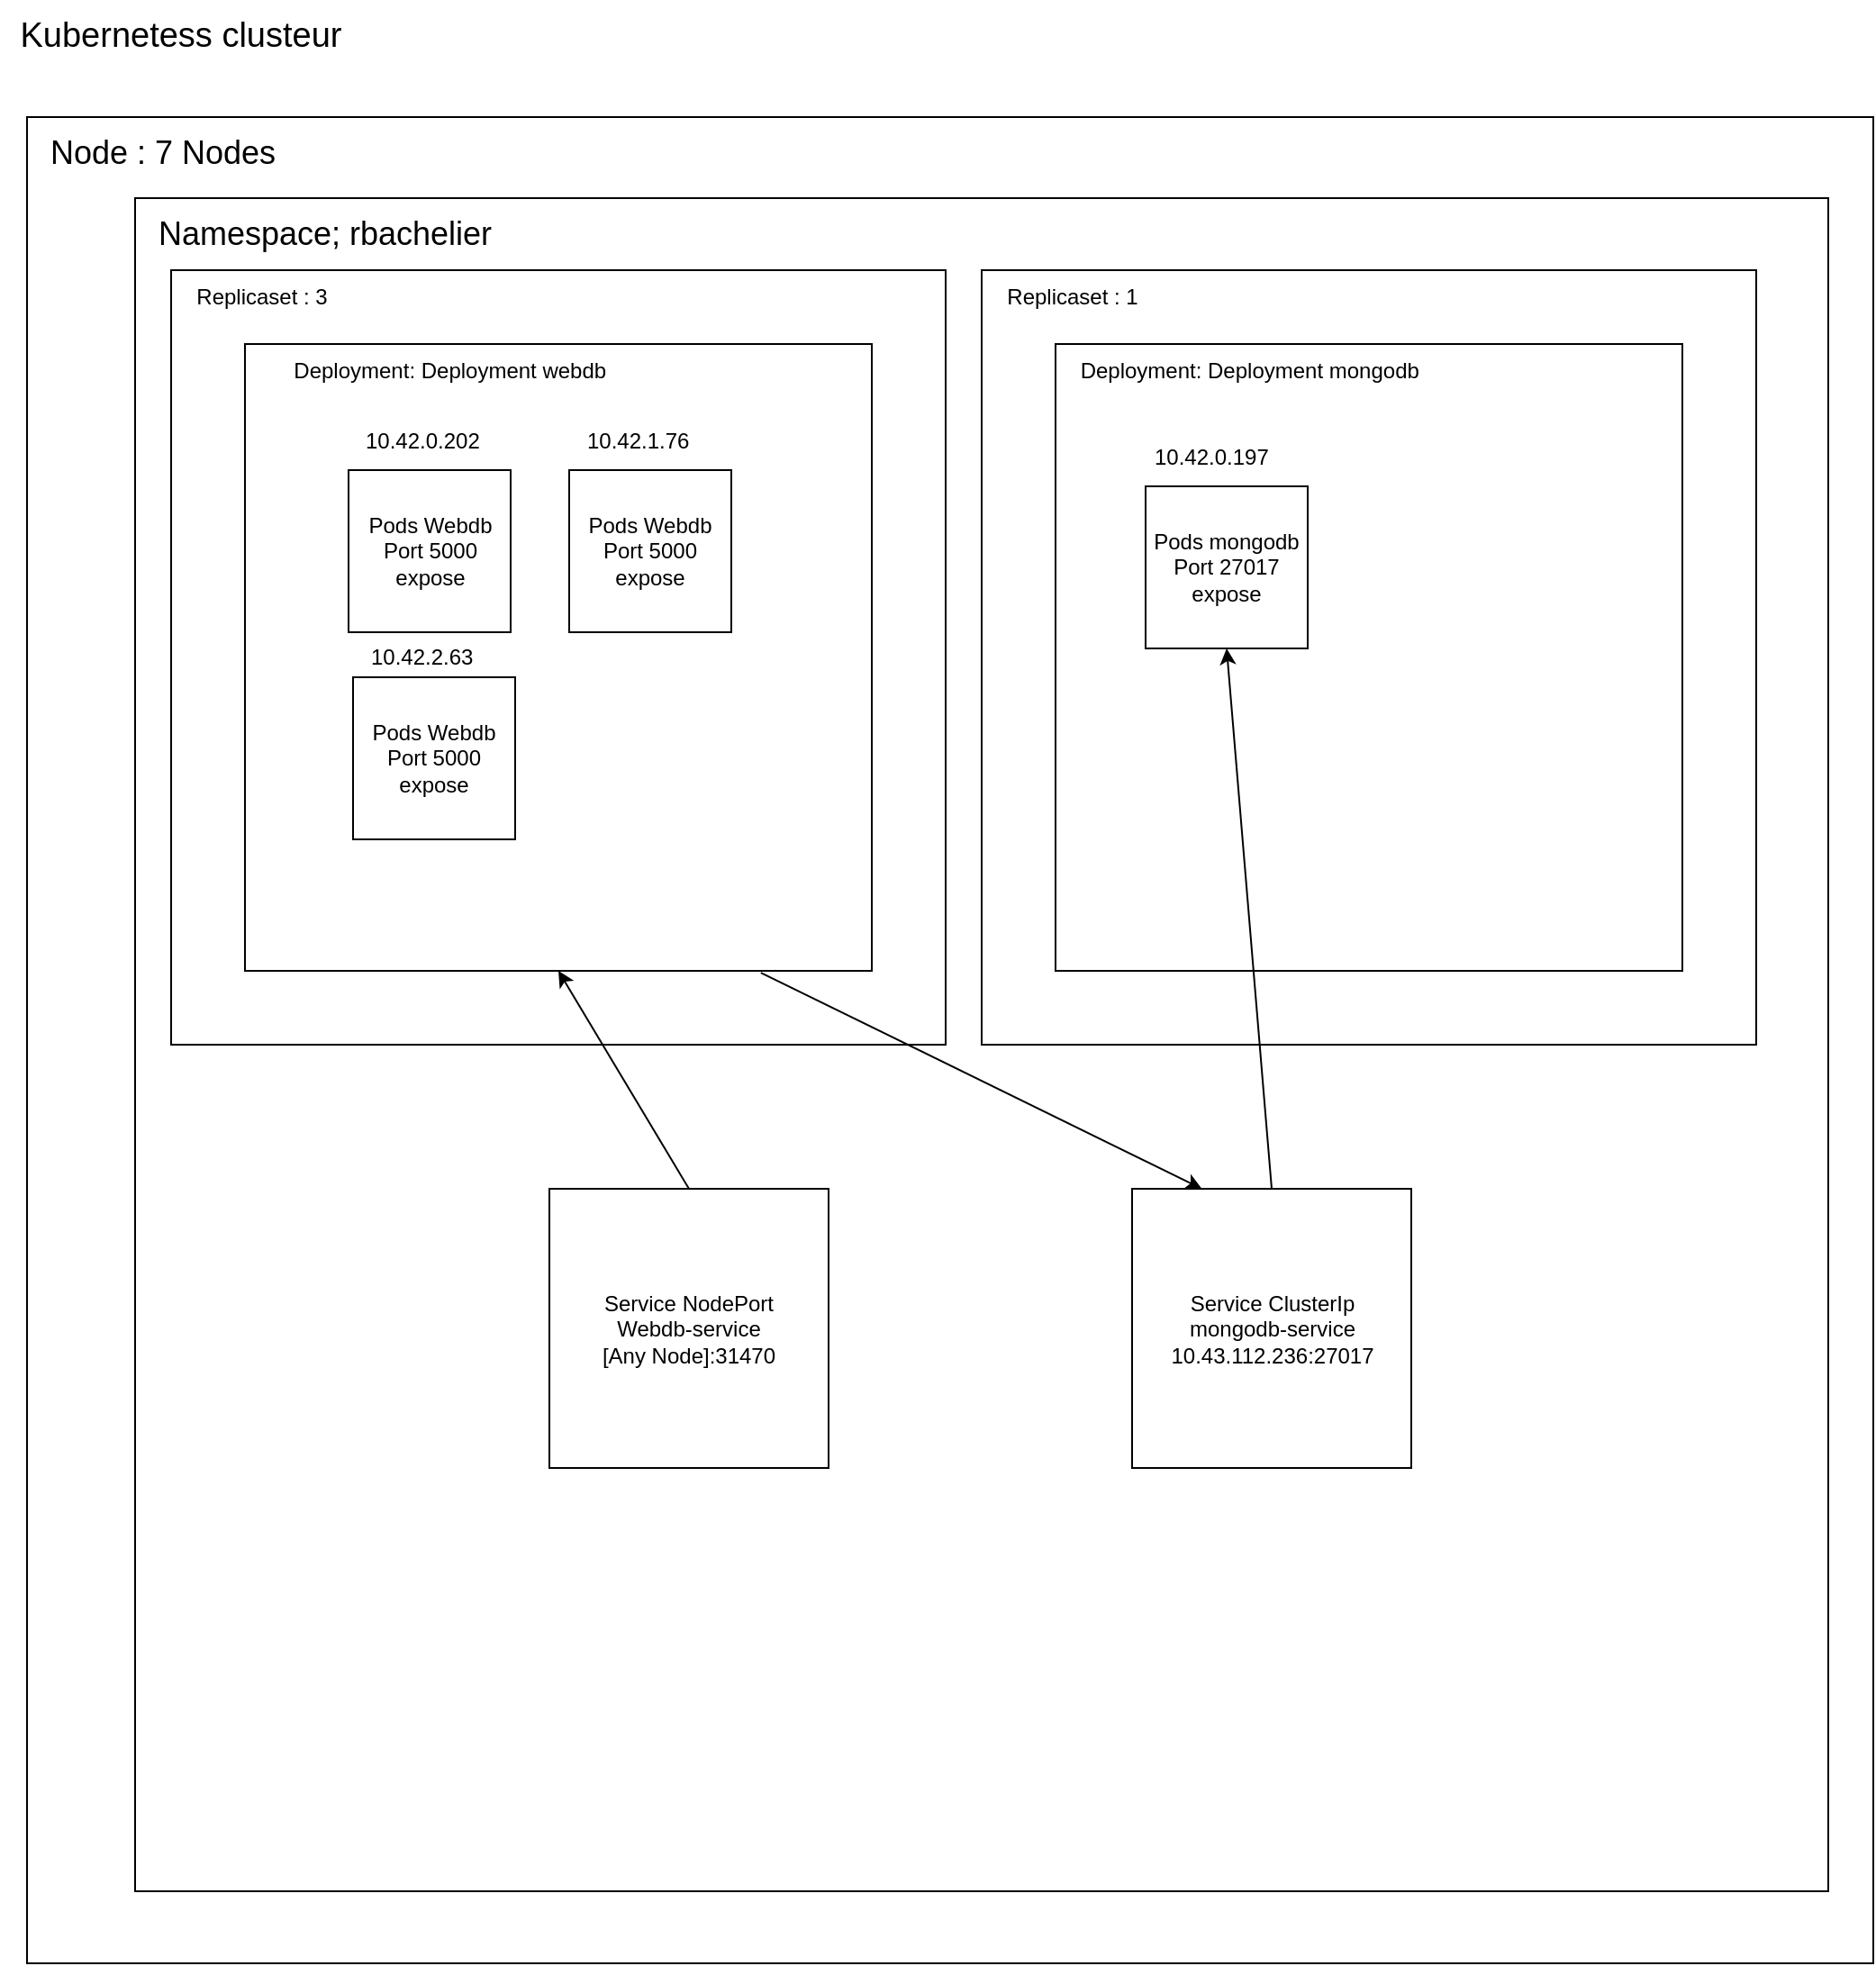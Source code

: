 <mxfile version="26.0.10">
  <diagram name="Page-1" id="egtqB6_A-rVfAl6xzuDo">
    <mxGraphModel dx="1127" dy="1060" grid="1" gridSize="10" guides="1" tooltips="1" connect="1" arrows="1" fold="1" page="1" pageScale="1" pageWidth="827" pageHeight="1169" math="0" shadow="0">
      <root>
        <mxCell id="0" />
        <mxCell id="1" parent="0" />
        <mxCell id="N2zcTXtOys0kNxSALDwQ-2" value="&lt;font style=&quot;font-size: 19px;&quot;&gt;Kubernetess clusteur&lt;br&gt;&lt;/font&gt;" style="text;html=1;align=center;verticalAlign=middle;resizable=0;points=[];autosize=1;strokeColor=none;fillColor=none;strokeWidth=3;" parent="1" vertex="1">
          <mxGeometry x="1535" y="240" width="200" height="40" as="geometry" />
        </mxCell>
        <mxCell id="N2zcTXtOys0kNxSALDwQ-70" value="" style="whiteSpace=wrap;html=1;aspect=fixed;" parent="1" vertex="1">
          <mxGeometry x="1550" y="305" width="1025" height="1025" as="geometry" />
        </mxCell>
        <mxCell id="N2zcTXtOys0kNxSALDwQ-71" value="&lt;font style=&quot;font-size: 18px;&quot;&gt;Node : 7 Nodes&lt;br&gt;&lt;/font&gt;" style="text;html=1;align=center;verticalAlign=middle;resizable=0;points=[];autosize=1;strokeColor=none;fillColor=none;strokeWidth=3;" parent="1" vertex="1">
          <mxGeometry x="1550" y="305" width="150" height="40" as="geometry" />
        </mxCell>
        <mxCell id="N2zcTXtOys0kNxSALDwQ-72" value="" style="whiteSpace=wrap;html=1;aspect=fixed;" parent="1" vertex="1">
          <mxGeometry x="1610" y="350" width="940" height="940" as="geometry" />
        </mxCell>
        <mxCell id="N2zcTXtOys0kNxSALDwQ-73" value="&lt;font style=&quot;font-size: 18px;&quot;&gt;Namespace; rbachelier&lt;/font&gt;" style="text;html=1;align=center;verticalAlign=middle;resizable=0;points=[];autosize=1;strokeColor=none;fillColor=none;strokeWidth=3;" parent="1" vertex="1">
          <mxGeometry x="1610" y="350" width="210" height="40" as="geometry" />
        </mxCell>
        <mxCell id="N2zcTXtOys0kNxSALDwQ-74" value="" style="whiteSpace=wrap;html=1;aspect=fixed;" parent="1" vertex="1">
          <mxGeometry x="1630" y="390" width="430" height="430" as="geometry" />
        </mxCell>
        <mxCell id="N2zcTXtOys0kNxSALDwQ-75" value="" style="whiteSpace=wrap;html=1;aspect=fixed;" parent="1" vertex="1">
          <mxGeometry x="1671" y="431" width="348" height="348" as="geometry" />
        </mxCell>
        <mxCell id="N2zcTXtOys0kNxSALDwQ-76" value="Deployment: Deployment webdb&lt;span style=&quot;white-space: pre;&quot;&gt;&#x9;&lt;/span&gt; " style="text;html=1;align=center;verticalAlign=middle;resizable=0;points=[];autosize=1;strokeColor=none;fillColor=none;strokeWidth=3;" parent="1" vertex="1">
          <mxGeometry x="1686" y="431" width="210" height="30" as="geometry" />
        </mxCell>
        <mxCell id="N2zcTXtOys0kNxSALDwQ-77" value="&lt;div&gt;Pods Webdb&lt;/div&gt;&lt;div&gt;Port 5000 expose&lt;br&gt;&lt;/div&gt;" style="whiteSpace=wrap;html=1;aspect=fixed;" parent="1" vertex="1">
          <mxGeometry x="1728.5" y="501" width="90" height="90" as="geometry" />
        </mxCell>
        <mxCell id="N2zcTXtOys0kNxSALDwQ-78" value="&lt;div&gt;Pods Webdb&lt;/div&gt;&lt;div&gt;Port 5000 expose&lt;br&gt;&lt;/div&gt;" style="whiteSpace=wrap;html=1;aspect=fixed;" parent="1" vertex="1">
          <mxGeometry x="1851" y="501" width="90" height="90" as="geometry" />
        </mxCell>
        <mxCell id="N2zcTXtOys0kNxSALDwQ-79" value="&lt;div&gt;Pods Webdb&lt;/div&gt;&lt;div&gt;Port 5000 expose&lt;br&gt;&lt;/div&gt;" style="whiteSpace=wrap;html=1;aspect=fixed;" parent="1" vertex="1">
          <mxGeometry x="1731" y="616" width="90" height="90" as="geometry" />
        </mxCell>
        <UserObject label="10.42.0.202" link="10.152.0.6" id="N2zcTXtOys0kNxSALDwQ-80">
          <mxCell style="text;whiteSpace=wrap;" parent="1" vertex="1">
            <mxGeometry x="1736" y="471" width="75" height="20" as="geometry" />
          </mxCell>
        </UserObject>
        <UserObject label="10.42.1.76" link="10.152.0.6" id="N2zcTXtOys0kNxSALDwQ-81">
          <mxCell style="text;whiteSpace=wrap;" parent="1" vertex="1">
            <mxGeometry x="1858.5" y="471" width="75" height="20" as="geometry" />
          </mxCell>
        </UserObject>
        <UserObject label="10.42.2.63" link="10.152.0.6" id="N2zcTXtOys0kNxSALDwQ-82">
          <mxCell style="text;whiteSpace=wrap;" parent="1" vertex="1">
            <mxGeometry x="1738.5" y="591" width="75" height="20" as="geometry" />
          </mxCell>
        </UserObject>
        <mxCell id="N2zcTXtOys0kNxSALDwQ-83" value="Replicaset : 3" style="text;html=1;align=center;verticalAlign=middle;resizable=0;points=[];autosize=1;strokeColor=none;fillColor=none;strokeWidth=3;" parent="1" vertex="1">
          <mxGeometry x="1630" y="390" width="100" height="30" as="geometry" />
        </mxCell>
        <mxCell id="N2zcTXtOys0kNxSALDwQ-90" value="" style="whiteSpace=wrap;html=1;aspect=fixed;" parent="1" vertex="1">
          <mxGeometry x="2080" y="390" width="430" height="430" as="geometry" />
        </mxCell>
        <mxCell id="N2zcTXtOys0kNxSALDwQ-91" value="" style="whiteSpace=wrap;html=1;aspect=fixed;" parent="1" vertex="1">
          <mxGeometry x="2121" y="431" width="348" height="348" as="geometry" />
        </mxCell>
        <mxCell id="N2zcTXtOys0kNxSALDwQ-92" value="Deployment: Deployment mongodb&lt;span style=&quot;white-space: pre;&quot;&gt;&#x9;&lt;/span&gt; " style="text;html=1;align=center;verticalAlign=middle;resizable=0;points=[];autosize=1;strokeColor=none;fillColor=none;strokeWidth=3;" parent="1" vertex="1">
          <mxGeometry x="2121" y="431" width="240" height="30" as="geometry" />
        </mxCell>
        <mxCell id="N2zcTXtOys0kNxSALDwQ-93" value="&lt;div&gt;Pods mongodb&lt;br&gt;&lt;/div&gt;&lt;div&gt;Port 27017&lt;/div&gt;&lt;div&gt;expose&lt;br&gt;&lt;/div&gt;" style="whiteSpace=wrap;html=1;aspect=fixed;" parent="1" vertex="1">
          <mxGeometry x="2171" y="510" width="90" height="90" as="geometry" />
        </mxCell>
        <mxCell id="N2zcTXtOys0kNxSALDwQ-94" value="Replicaset : 1" style="text;html=1;align=center;verticalAlign=middle;resizable=0;points=[];autosize=1;strokeColor=none;fillColor=none;strokeWidth=3;" parent="1" vertex="1">
          <mxGeometry x="2080" y="390" width="100" height="30" as="geometry" />
        </mxCell>
        <UserObject label="10.42.0.197" link="10.152.0.6" id="N2zcTXtOys0kNxSALDwQ-95">
          <mxCell style="text;whiteSpace=wrap;" parent="1" vertex="1">
            <mxGeometry x="2173.5" y="480" width="90" height="40" as="geometry" />
          </mxCell>
        </UserObject>
        <mxCell id="N2zcTXtOys0kNxSALDwQ-97" value="&lt;div&gt;Service NodePort&lt;br&gt;&lt;/div&gt;&lt;div&gt;Webdb-service &lt;br&gt;&lt;/div&gt;&lt;div&gt;[Any Node]:31470&lt;/div&gt;" style="whiteSpace=wrap;html=1;aspect=fixed;" parent="1" vertex="1">
          <mxGeometry x="1840" y="900" width="155" height="155" as="geometry" />
        </mxCell>
        <mxCell id="N2zcTXtOys0kNxSALDwQ-98" value="&lt;div&gt;Service ClusterIp&lt;br&gt;&lt;/div&gt;&lt;div&gt;mongodb-service&lt;br&gt;&lt;/div&gt;&lt;div&gt;&lt;span&gt;10.43.112.236:27017&lt;/span&gt;&lt;/div&gt;" style="whiteSpace=wrap;html=1;aspect=fixed;" parent="1" vertex="1">
          <mxGeometry x="2163.5" y="900" width="155" height="155" as="geometry" />
        </mxCell>
        <mxCell id="0pdMo5nkZRStISpneGYc-1" value="" style="endArrow=classic;html=1;rounded=0;exitX=0.823;exitY=1.003;exitDx=0;exitDy=0;entryX=0.25;entryY=0;entryDx=0;entryDy=0;exitPerimeter=0;" edge="1" parent="1" source="N2zcTXtOys0kNxSALDwQ-75" target="N2zcTXtOys0kNxSALDwQ-98">
          <mxGeometry width="50" height="50" relative="1" as="geometry">
            <mxPoint x="1990" y="700" as="sourcePoint" />
            <mxPoint x="2040" y="650" as="targetPoint" />
          </mxGeometry>
        </mxCell>
        <mxCell id="0pdMo5nkZRStISpneGYc-2" value="" style="endArrow=classic;html=1;rounded=0;entryX=0.5;entryY=1;entryDx=0;entryDy=0;exitX=0.5;exitY=0;exitDx=0;exitDy=0;" edge="1" parent="1" source="N2zcTXtOys0kNxSALDwQ-97" target="N2zcTXtOys0kNxSALDwQ-75">
          <mxGeometry width="50" height="50" relative="1" as="geometry">
            <mxPoint x="1990" y="700" as="sourcePoint" />
            <mxPoint x="2040" y="650" as="targetPoint" />
          </mxGeometry>
        </mxCell>
        <mxCell id="0pdMo5nkZRStISpneGYc-4" value="" style="endArrow=classic;html=1;rounded=0;entryX=0.5;entryY=1;entryDx=0;entryDy=0;exitX=0.5;exitY=0;exitDx=0;exitDy=0;" edge="1" parent="1" source="N2zcTXtOys0kNxSALDwQ-98" target="N2zcTXtOys0kNxSALDwQ-93">
          <mxGeometry width="50" height="50" relative="1" as="geometry">
            <mxPoint x="1990" y="790" as="sourcePoint" />
            <mxPoint x="2040" y="740" as="targetPoint" />
          </mxGeometry>
        </mxCell>
      </root>
    </mxGraphModel>
  </diagram>
</mxfile>
